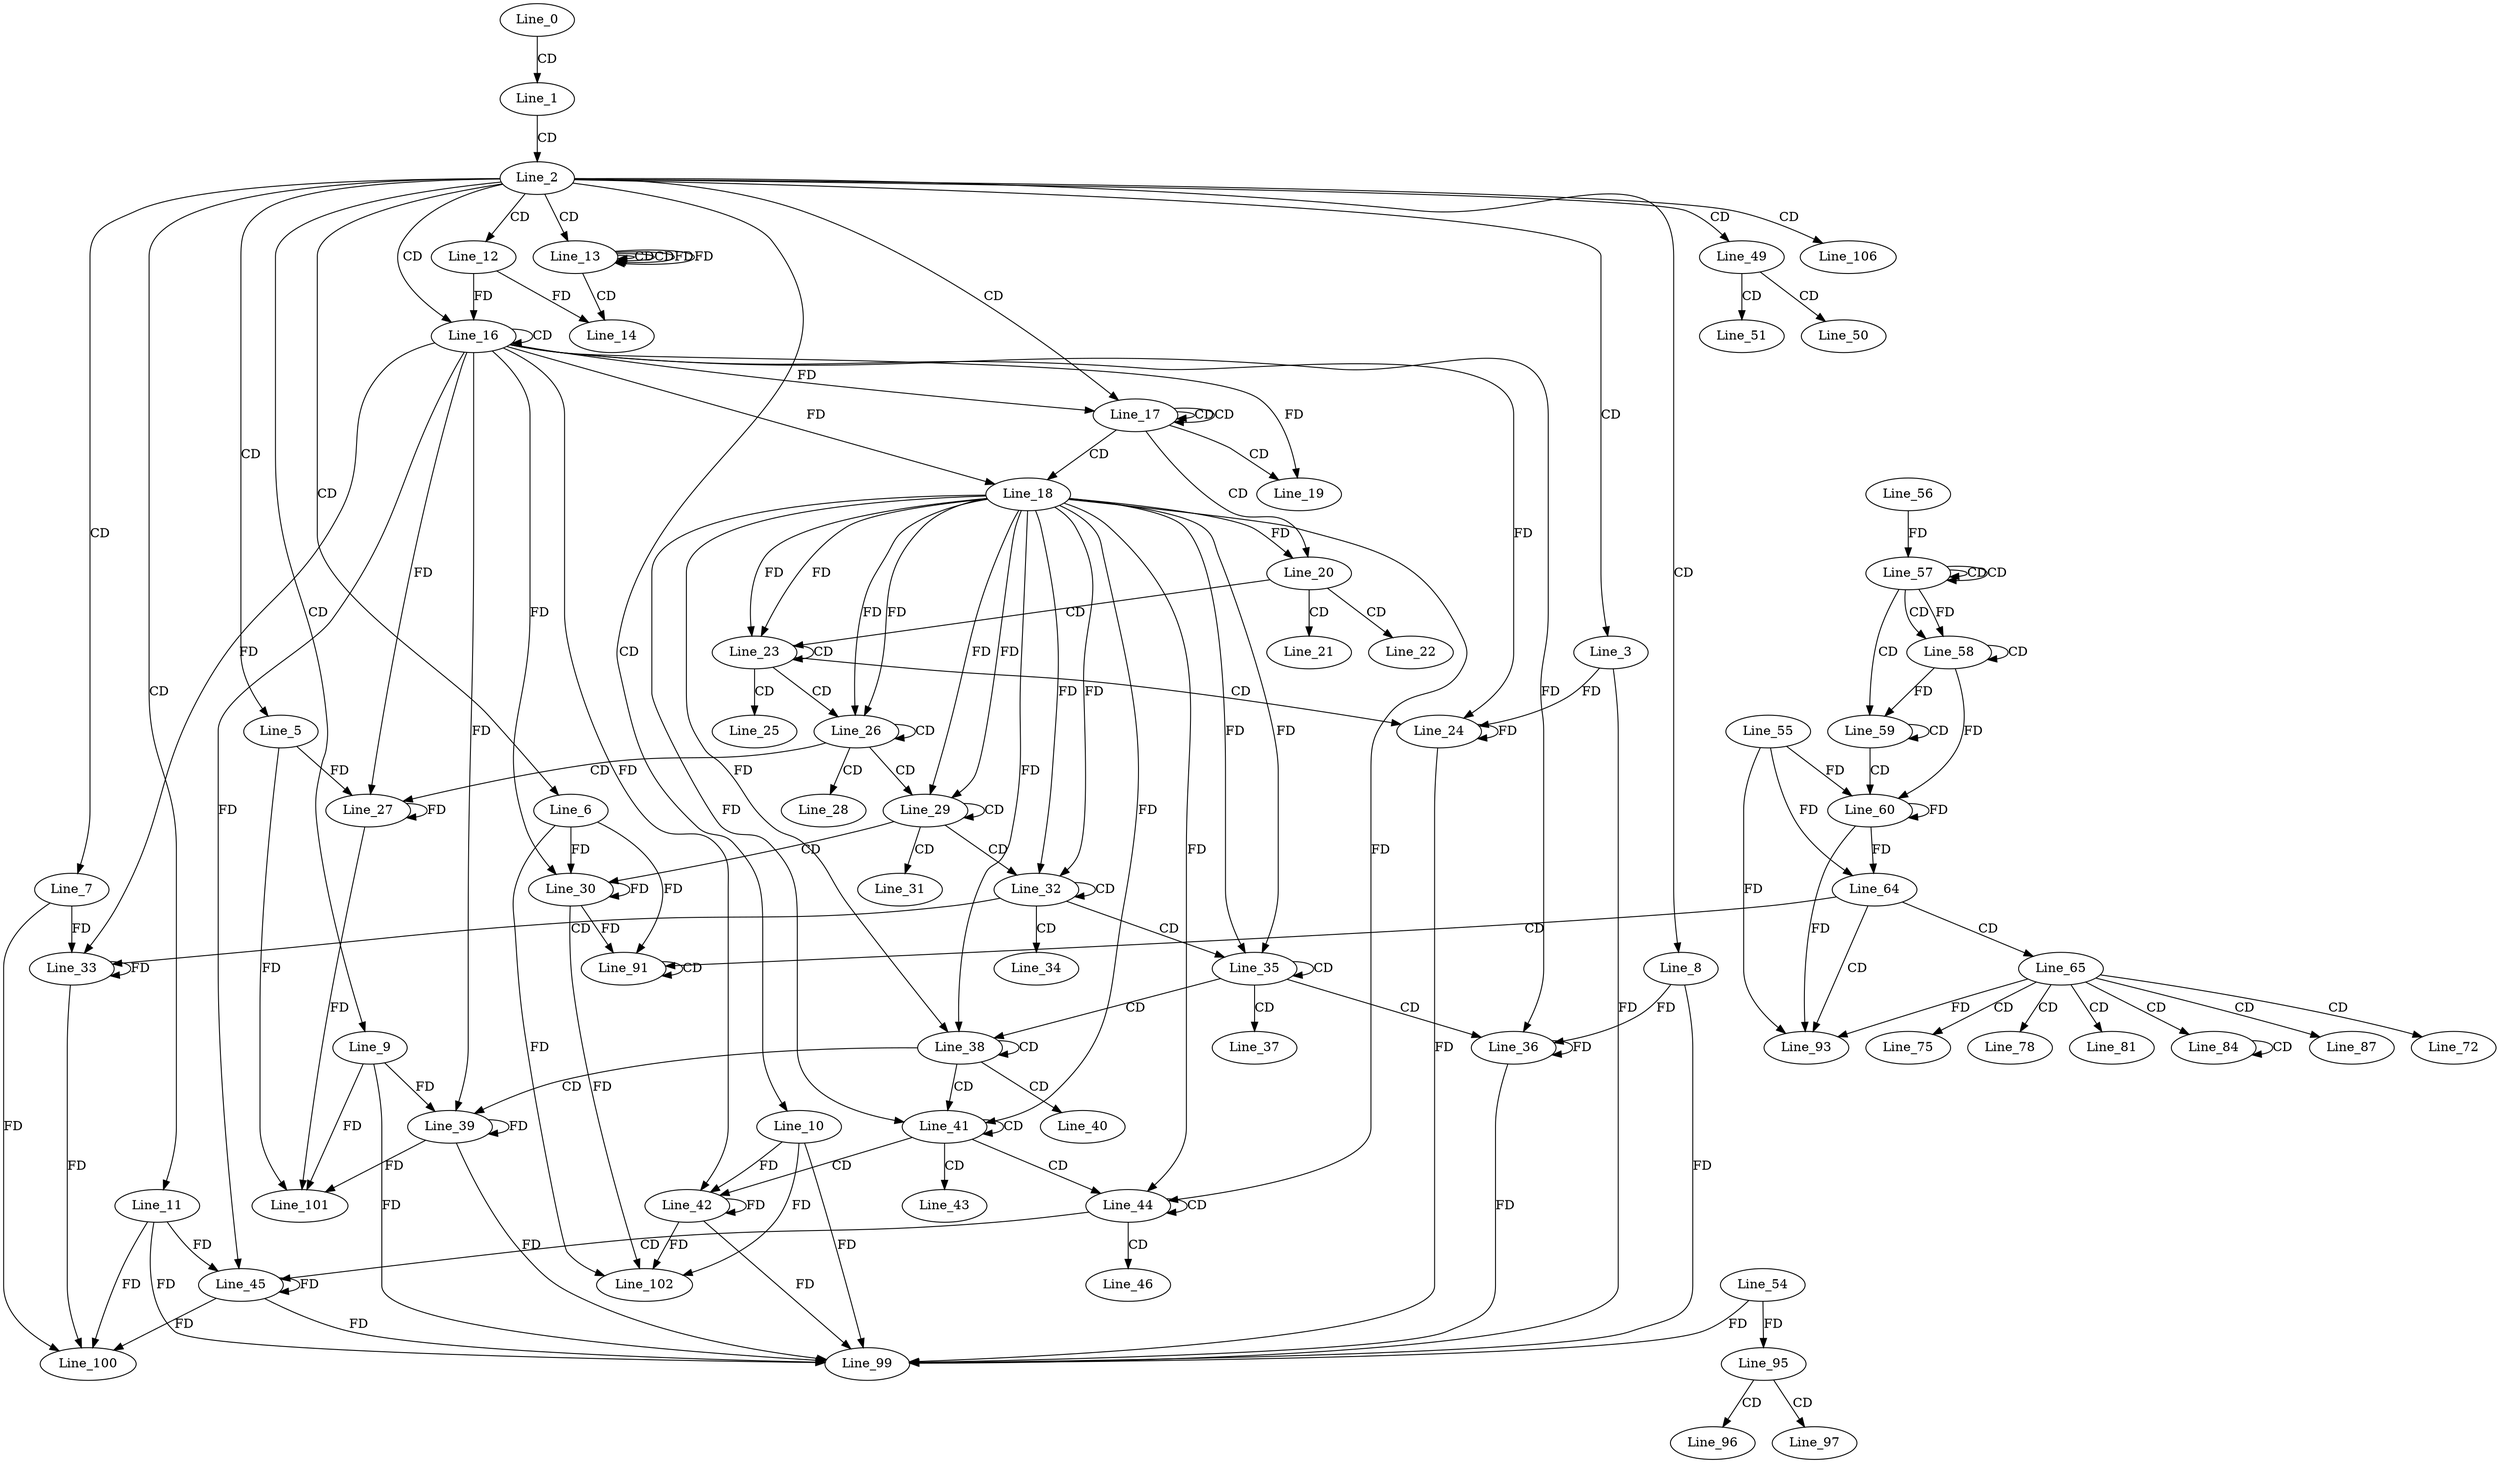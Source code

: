 digraph G {
  Line_0;
  Line_1;
  Line_2;
  Line_3;
  Line_5;
  Line_6;
  Line_7;
  Line_8;
  Line_9;
  Line_10;
  Line_11;
  Line_12;
  Line_13;
  Line_13;
  Line_13;
  Line_14;
  Line_16;
  Line_16;
  Line_17;
  Line_17;
  Line_18;
  Line_18;
  Line_19;
  Line_20;
  Line_20;
  Line_20;
  Line_21;
  Line_22;
  Line_23;
  Line_23;
  Line_24;
  Line_24;
  Line_25;
  Line_26;
  Line_26;
  Line_27;
  Line_27;
  Line_28;
  Line_29;
  Line_29;
  Line_30;
  Line_30;
  Line_31;
  Line_32;
  Line_32;
  Line_33;
  Line_33;
  Line_34;
  Line_35;
  Line_35;
  Line_36;
  Line_36;
  Line_37;
  Line_38;
  Line_38;
  Line_39;
  Line_39;
  Line_40;
  Line_41;
  Line_41;
  Line_42;
  Line_42;
  Line_43;
  Line_44;
  Line_44;
  Line_45;
  Line_45;
  Line_46;
  Line_49;
  Line_50;
  Line_51;
  Line_57;
  Line_57;
  Line_57;
  Line_57;
  Line_56;
  Line_58;
  Line_58;
  Line_58;
  Line_59;
  Line_59;
  Line_59;
  Line_59;
  Line_59;
  Line_59;
  Line_60;
  Line_55;
  Line_64;
  Line_65;
  Line_65;
  Line_72;
  Line_65;
  Line_75;
  Line_65;
  Line_78;
  Line_65;
  Line_81;
  Line_65;
  Line_84;
  Line_84;
  Line_65;
  Line_87;
  Line_91;
  Line_91;
  Line_91;
  Line_93;
  Line_54;
  Line_95;
  Line_96;
  Line_97;
  Line_99;
  Line_100;
  Line_100;
  Line_101;
  Line_102;
  Line_106;
  Line_0 -> Line_1 [ label="CD" ];
  Line_1 -> Line_2 [ label="CD" ];
  Line_2 -> Line_3 [ label="CD" ];
  Line_2 -> Line_5 [ label="CD" ];
  Line_2 -> Line_6 [ label="CD" ];
  Line_2 -> Line_7 [ label="CD" ];
  Line_2 -> Line_8 [ label="CD" ];
  Line_2 -> Line_9 [ label="CD" ];
  Line_2 -> Line_10 [ label="CD" ];
  Line_2 -> Line_11 [ label="CD" ];
  Line_2 -> Line_12 [ label="CD" ];
  Line_2 -> Line_13 [ label="CD" ];
  Line_13 -> Line_13 [ label="CD" ];
  Line_13 -> Line_13 [ label="CD" ];
  Line_13 -> Line_13 [ label="FD" ];
  Line_13 -> Line_14 [ label="CD" ];
  Line_12 -> Line_14 [ label="FD" ];
  Line_2 -> Line_16 [ label="CD" ];
  Line_16 -> Line_16 [ label="CD" ];
  Line_12 -> Line_16 [ label="FD" ];
  Line_2 -> Line_17 [ label="CD" ];
  Line_17 -> Line_17 [ label="CD" ];
  Line_17 -> Line_17 [ label="CD" ];
  Line_16 -> Line_17 [ label="FD" ];
  Line_17 -> Line_18 [ label="CD" ];
  Line_16 -> Line_18 [ label="FD" ];
  Line_17 -> Line_19 [ label="CD" ];
  Line_16 -> Line_19 [ label="FD" ];
  Line_17 -> Line_20 [ label="CD" ];
  Line_18 -> Line_20 [ label="FD" ];
  Line_20 -> Line_21 [ label="CD" ];
  Line_20 -> Line_22 [ label="CD" ];
  Line_20 -> Line_23 [ label="CD" ];
  Line_18 -> Line_23 [ label="FD" ];
  Line_23 -> Line_23 [ label="CD" ];
  Line_18 -> Line_23 [ label="FD" ];
  Line_23 -> Line_24 [ label="CD" ];
  Line_24 -> Line_24 [ label="FD" ];
  Line_3 -> Line_24 [ label="FD" ];
  Line_16 -> Line_24 [ label="FD" ];
  Line_23 -> Line_25 [ label="CD" ];
  Line_23 -> Line_26 [ label="CD" ];
  Line_18 -> Line_26 [ label="FD" ];
  Line_26 -> Line_26 [ label="CD" ];
  Line_18 -> Line_26 [ label="FD" ];
  Line_26 -> Line_27 [ label="CD" ];
  Line_27 -> Line_27 [ label="FD" ];
  Line_5 -> Line_27 [ label="FD" ];
  Line_16 -> Line_27 [ label="FD" ];
  Line_26 -> Line_28 [ label="CD" ];
  Line_26 -> Line_29 [ label="CD" ];
  Line_18 -> Line_29 [ label="FD" ];
  Line_29 -> Line_29 [ label="CD" ];
  Line_18 -> Line_29 [ label="FD" ];
  Line_29 -> Line_30 [ label="CD" ];
  Line_30 -> Line_30 [ label="FD" ];
  Line_6 -> Line_30 [ label="FD" ];
  Line_16 -> Line_30 [ label="FD" ];
  Line_29 -> Line_31 [ label="CD" ];
  Line_29 -> Line_32 [ label="CD" ];
  Line_18 -> Line_32 [ label="FD" ];
  Line_32 -> Line_32 [ label="CD" ];
  Line_18 -> Line_32 [ label="FD" ];
  Line_32 -> Line_33 [ label="CD" ];
  Line_33 -> Line_33 [ label="FD" ];
  Line_7 -> Line_33 [ label="FD" ];
  Line_16 -> Line_33 [ label="FD" ];
  Line_32 -> Line_34 [ label="CD" ];
  Line_32 -> Line_35 [ label="CD" ];
  Line_18 -> Line_35 [ label="FD" ];
  Line_35 -> Line_35 [ label="CD" ];
  Line_18 -> Line_35 [ label="FD" ];
  Line_35 -> Line_36 [ label="CD" ];
  Line_36 -> Line_36 [ label="FD" ];
  Line_8 -> Line_36 [ label="FD" ];
  Line_16 -> Line_36 [ label="FD" ];
  Line_35 -> Line_37 [ label="CD" ];
  Line_35 -> Line_38 [ label="CD" ];
  Line_18 -> Line_38 [ label="FD" ];
  Line_38 -> Line_38 [ label="CD" ];
  Line_18 -> Line_38 [ label="FD" ];
  Line_38 -> Line_39 [ label="CD" ];
  Line_39 -> Line_39 [ label="FD" ];
  Line_9 -> Line_39 [ label="FD" ];
  Line_16 -> Line_39 [ label="FD" ];
  Line_38 -> Line_40 [ label="CD" ];
  Line_38 -> Line_41 [ label="CD" ];
  Line_18 -> Line_41 [ label="FD" ];
  Line_41 -> Line_41 [ label="CD" ];
  Line_18 -> Line_41 [ label="FD" ];
  Line_41 -> Line_42 [ label="CD" ];
  Line_42 -> Line_42 [ label="FD" ];
  Line_10 -> Line_42 [ label="FD" ];
  Line_16 -> Line_42 [ label="FD" ];
  Line_41 -> Line_43 [ label="CD" ];
  Line_41 -> Line_44 [ label="CD" ];
  Line_18 -> Line_44 [ label="FD" ];
  Line_44 -> Line_44 [ label="CD" ];
  Line_18 -> Line_44 [ label="FD" ];
  Line_44 -> Line_45 [ label="CD" ];
  Line_45 -> Line_45 [ label="FD" ];
  Line_11 -> Line_45 [ label="FD" ];
  Line_16 -> Line_45 [ label="FD" ];
  Line_44 -> Line_46 [ label="CD" ];
  Line_2 -> Line_49 [ label="CD" ];
  Line_49 -> Line_50 [ label="CD" ];
  Line_49 -> Line_51 [ label="CD" ];
  Line_57 -> Line_57 [ label="CD" ];
  Line_57 -> Line_57 [ label="CD" ];
  Line_56 -> Line_57 [ label="FD" ];
  Line_57 -> Line_58 [ label="CD" ];
  Line_58 -> Line_58 [ label="CD" ];
  Line_57 -> Line_58 [ label="FD" ];
  Line_57 -> Line_59 [ label="CD" ];
  Line_58 -> Line_59 [ label="FD" ];
  Line_59 -> Line_59 [ label="CD" ];
  Line_59 -> Line_60 [ label="CD" ];
  Line_60 -> Line_60 [ label="FD" ];
  Line_55 -> Line_60 [ label="FD" ];
  Line_58 -> Line_60 [ label="FD" ];
  Line_60 -> Line_64 [ label="FD" ];
  Line_55 -> Line_64 [ label="FD" ];
  Line_64 -> Line_65 [ label="CD" ];
  Line_65 -> Line_72 [ label="CD" ];
  Line_65 -> Line_75 [ label="CD" ];
  Line_65 -> Line_78 [ label="CD" ];
  Line_65 -> Line_81 [ label="CD" ];
  Line_65 -> Line_84 [ label="CD" ];
  Line_84 -> Line_84 [ label="CD" ];
  Line_65 -> Line_87 [ label="CD" ];
  Line_64 -> Line_91 [ label="CD" ];
  Line_91 -> Line_91 [ label="CD" ];
  Line_30 -> Line_91 [ label="FD" ];
  Line_6 -> Line_91 [ label="FD" ];
  Line_64 -> Line_93 [ label="CD" ];
  Line_65 -> Line_93 [ label="FD" ];
  Line_60 -> Line_93 [ label="FD" ];
  Line_55 -> Line_93 [ label="FD" ];
  Line_54 -> Line_95 [ label="FD" ];
  Line_95 -> Line_96 [ label="CD" ];
  Line_95 -> Line_97 [ label="CD" ];
  Line_36 -> Line_99 [ label="FD" ];
  Line_8 -> Line_99 [ label="FD" ];
  Line_54 -> Line_99 [ label="FD" ];
  Line_24 -> Line_99 [ label="FD" ];
  Line_3 -> Line_99 [ label="FD" ];
  Line_45 -> Line_99 [ label="FD" ];
  Line_11 -> Line_99 [ label="FD" ];
  Line_39 -> Line_99 [ label="FD" ];
  Line_9 -> Line_99 [ label="FD" ];
  Line_42 -> Line_99 [ label="FD" ];
  Line_10 -> Line_99 [ label="FD" ];
  Line_45 -> Line_100 [ label="FD" ];
  Line_11 -> Line_100 [ label="FD" ];
  Line_33 -> Line_100 [ label="FD" ];
  Line_7 -> Line_100 [ label="FD" ];
  Line_27 -> Line_101 [ label="FD" ];
  Line_5 -> Line_101 [ label="FD" ];
  Line_39 -> Line_101 [ label="FD" ];
  Line_9 -> Line_101 [ label="FD" ];
  Line_30 -> Line_102 [ label="FD" ];
  Line_6 -> Line_102 [ label="FD" ];
  Line_42 -> Line_102 [ label="FD" ];
  Line_10 -> Line_102 [ label="FD" ];
  Line_2 -> Line_106 [ label="CD" ];
  Line_13 -> Line_13 [ label="FD" ];
}
